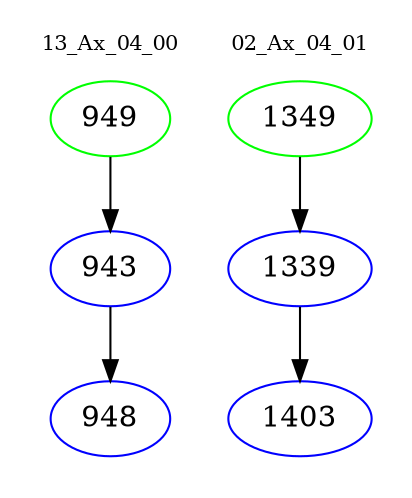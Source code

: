 digraph{
subgraph cluster_0 {
color = white
label = "13_Ax_04_00";
fontsize=10;
T0_949 [label="949", color="green"]
T0_949 -> T0_943 [color="black"]
T0_943 [label="943", color="blue"]
T0_943 -> T0_948 [color="black"]
T0_948 [label="948", color="blue"]
}
subgraph cluster_1 {
color = white
label = "02_Ax_04_01";
fontsize=10;
T1_1349 [label="1349", color="green"]
T1_1349 -> T1_1339 [color="black"]
T1_1339 [label="1339", color="blue"]
T1_1339 -> T1_1403 [color="black"]
T1_1403 [label="1403", color="blue"]
}
}
